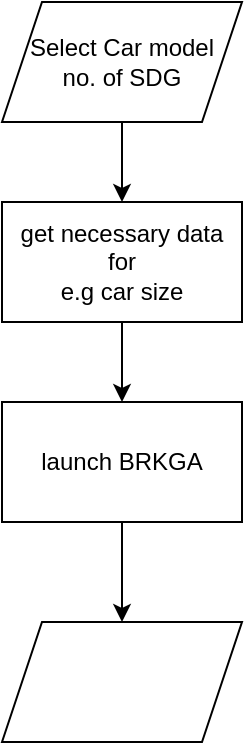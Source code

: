 <mxfile version="20.6.0" type="github" pages="4">
  <diagram id="KVGw3MA5nhpD_5aETe2L" name="Web01">
    <mxGraphModel dx="716" dy="351" grid="1" gridSize="10" guides="1" tooltips="1" connect="1" arrows="1" fold="1" page="1" pageScale="1" pageWidth="1654" pageHeight="2336" math="0" shadow="0">
      <root>
        <mxCell id="0" />
        <mxCell id="1" parent="0" />
        <mxCell id="1_3U_coJjHPhYpr11pJL-5" value="" style="edgeStyle=orthogonalEdgeStyle;rounded=0;orthogonalLoop=1;jettySize=auto;html=1;" edge="1" parent="1" source="1_3U_coJjHPhYpr11pJL-3" target="1_3U_coJjHPhYpr11pJL-4">
          <mxGeometry relative="1" as="geometry" />
        </mxCell>
        <mxCell id="1_3U_coJjHPhYpr11pJL-3" value="Select Car model&lt;br&gt;no. of SDG" style="shape=parallelogram;perimeter=parallelogramPerimeter;whiteSpace=wrap;html=1;fixedSize=1;" vertex="1" parent="1">
          <mxGeometry x="380" y="60" width="120" height="60" as="geometry" />
        </mxCell>
        <mxCell id="1_3U_coJjHPhYpr11pJL-9" value="" style="edgeStyle=orthogonalEdgeStyle;rounded=0;orthogonalLoop=1;jettySize=auto;html=1;" edge="1" parent="1" source="1_3U_coJjHPhYpr11pJL-4" target="1_3U_coJjHPhYpr11pJL-7">
          <mxGeometry relative="1" as="geometry" />
        </mxCell>
        <mxCell id="1_3U_coJjHPhYpr11pJL-4" value="get necessary data for&lt;br&gt;e.g car size" style="rounded=0;whiteSpace=wrap;html=1;" vertex="1" parent="1">
          <mxGeometry x="380" y="160" width="120" height="60" as="geometry" />
        </mxCell>
        <mxCell id="1_3U_coJjHPhYpr11pJL-10" value="" style="edgeStyle=orthogonalEdgeStyle;rounded=0;orthogonalLoop=1;jettySize=auto;html=1;" edge="1" parent="1" source="1_3U_coJjHPhYpr11pJL-7" target="1_3U_coJjHPhYpr11pJL-8">
          <mxGeometry relative="1" as="geometry" />
        </mxCell>
        <mxCell id="1_3U_coJjHPhYpr11pJL-7" value="launch BRKGA" style="rounded=0;whiteSpace=wrap;html=1;" vertex="1" parent="1">
          <mxGeometry x="380" y="260" width="120" height="60" as="geometry" />
        </mxCell>
        <mxCell id="1_3U_coJjHPhYpr11pJL-8" value="" style="shape=parallelogram;perimeter=parallelogramPerimeter;whiteSpace=wrap;html=1;fixedSize=1;" vertex="1" parent="1">
          <mxGeometry x="380" y="370" width="120" height="60" as="geometry" />
        </mxCell>
      </root>
    </mxGraphModel>
  </diagram>
  <diagram id="tjdyI6w0hLFioTKMTBFz" name="UML">
    <mxGraphModel dx="1038" dy="509" grid="1" gridSize="10" guides="1" tooltips="1" connect="1" arrows="1" fold="1" page="1" pageScale="1" pageWidth="1654" pageHeight="2336" math="0" shadow="0">
      <root>
        <mxCell id="0" />
        <mxCell id="1" parent="0" />
        <mxCell id="ymkZttFPiQcAVLi8c05M-2" style="edgeStyle=orthogonalEdgeStyle;rounded=0;orthogonalLoop=1;jettySize=auto;html=1;fontSize=17;" parent="1" source="ymkZttFPiQcAVLi8c05M-1" edge="1">
          <mxGeometry relative="1" as="geometry">
            <mxPoint x="630" y="150" as="targetPoint" />
          </mxGeometry>
        </mxCell>
        <mxCell id="ymkZttFPiQcAVLi8c05M-1" value="&lt;b&gt;&lt;font style=&quot;font-size: 17px&quot;&gt;Start&lt;/font&gt;&lt;/b&gt;" style="ellipse;whiteSpace=wrap;html=1;" parent="1" vertex="1">
          <mxGeometry x="580" y="30" width="100" height="80" as="geometry" />
        </mxCell>
        <mxCell id="BLPmgUg1dD0FdtuLCdOj-2" style="edgeStyle=orthogonalEdgeStyle;rounded=0;orthogonalLoop=1;jettySize=auto;html=1;fontSize=17;" parent="1" source="BLPmgUg1dD0FdtuLCdOj-1" edge="1">
          <mxGeometry relative="1" as="geometry">
            <mxPoint x="630" y="260" as="targetPoint" />
          </mxGeometry>
        </mxCell>
        <mxCell id="BLPmgUg1dD0FdtuLCdOj-1" value="&lt;div&gt;Check Vehicle Model&lt;/div&gt;" style="shape=parallelogram;perimeter=parallelogramPerimeter;whiteSpace=wrap;html=1;fixedSize=1;fontSize=17;" parent="1" vertex="1">
          <mxGeometry x="500" y="150" width="260" height="60" as="geometry" />
        </mxCell>
        <mxCell id="BLPmgUg1dD0FdtuLCdOj-4" style="edgeStyle=orthogonalEdgeStyle;rounded=0;orthogonalLoop=1;jettySize=auto;html=1;fontSize=17;" parent="1" source="BLPmgUg1dD0FdtuLCdOj-3" edge="1">
          <mxGeometry relative="1" as="geometry">
            <mxPoint x="630" y="470" as="targetPoint" />
          </mxGeometry>
        </mxCell>
        <mxCell id="BLPmgUg1dD0FdtuLCdOj-3" value="&lt;div&gt;Generate specs&lt;/div&gt;&lt;div&gt;&lt;br&gt;&lt;/div&gt;&lt;div&gt;e.g. Maximum height can be handled&lt;/div&gt;&lt;div&gt;&lt;div&gt;Dim. of the Trunk&lt;/div&gt;&lt;/div&gt;&lt;div&gt;Car weight&lt;/div&gt;&lt;div&gt;Battery performance curve (RPM / Torque)&lt;/div&gt;" style="rounded=0;whiteSpace=wrap;html=1;fontSize=17;" parent="1" vertex="1">
          <mxGeometry x="505" y="260" width="250" height="160" as="geometry" />
        </mxCell>
        <mxCell id="BLPmgUg1dD0FdtuLCdOj-7" style="edgeStyle=orthogonalEdgeStyle;rounded=0;orthogonalLoop=1;jettySize=auto;html=1;fontSize=17;" parent="1" source="BLPmgUg1dD0FdtuLCdOj-6" edge="1">
          <mxGeometry relative="1" as="geometry">
            <mxPoint x="630" y="580" as="targetPoint" />
          </mxGeometry>
        </mxCell>
        <mxCell id="BLPmgUg1dD0FdtuLCdOj-6" value="Select from VbS modules Database" style="shape=parallelogram;perimeter=parallelogramPerimeter;whiteSpace=wrap;html=1;fixedSize=1;fontSize=17;" parent="1" vertex="1">
          <mxGeometry x="523.75" y="470" width="212.5" height="60" as="geometry" />
        </mxCell>
        <mxCell id="FvmzdZviCj6tdNA3zdi5-5" style="edgeStyle=orthogonalEdgeStyle;rounded=0;orthogonalLoop=1;jettySize=auto;html=1;exitX=0.5;exitY=1;exitDx=0;exitDy=0;" parent="1" source="BLPmgUg1dD0FdtuLCdOj-8" edge="1">
          <mxGeometry relative="1" as="geometry">
            <mxPoint x="630" y="670" as="targetPoint" />
          </mxGeometry>
        </mxCell>
        <mxCell id="BLPmgUg1dD0FdtuLCdOj-8" value="&lt;div&gt;&lt;font color=&quot;#FF3333&quot;&gt;Calculate the total weight (compare to battery performance)&lt;br&gt;&lt;/font&gt;&lt;/div&gt;&lt;div&gt;&lt;font color=&quot;#FF3333&quot;&gt;&amp;amp; Largest dim. ?&lt;br&gt;&lt;/font&gt;&lt;/div&gt;" style="rounded=0;whiteSpace=wrap;html=1;fontSize=17;" parent="1" vertex="1">
          <mxGeometry x="495" y="580" width="270" height="60" as="geometry" />
        </mxCell>
        <mxCell id="FvmzdZviCj6tdNA3zdi5-1" value="" style="endArrow=none;dashed=1;html=1;rounded=0;" parent="1" edge="1">
          <mxGeometry width="50" height="50" relative="1" as="geometry">
            <mxPoint x="200" y="920" as="sourcePoint" />
            <mxPoint x="1080" y="920" as="targetPoint" />
          </mxGeometry>
        </mxCell>
        <mxCell id="FvmzdZviCj6tdNA3zdi5-2" value="" style="endArrow=none;dashed=1;html=1;rounded=0;" parent="1" edge="1">
          <mxGeometry width="50" height="50" relative="1" as="geometry">
            <mxPoint x="1080" y="1670" as="sourcePoint" />
            <mxPoint x="1080" y="920" as="targetPoint" />
          </mxGeometry>
        </mxCell>
        <mxCell id="FvmzdZviCj6tdNA3zdi5-3" value="" style="endArrow=none;dashed=1;html=1;rounded=0;" parent="1" edge="1">
          <mxGeometry width="50" height="50" relative="1" as="geometry">
            <mxPoint x="200" y="1670" as="sourcePoint" />
            <mxPoint x="1080" y="1670" as="targetPoint" />
          </mxGeometry>
        </mxCell>
        <mxCell id="FvmzdZviCj6tdNA3zdi5-4" value="" style="endArrow=none;dashed=1;html=1;rounded=0;" parent="1" edge="1">
          <mxGeometry width="50" height="50" relative="1" as="geometry">
            <mxPoint x="200" y="1670" as="sourcePoint" />
            <mxPoint x="200" y="920" as="targetPoint" />
          </mxGeometry>
        </mxCell>
        <mxCell id="5P1F-jVKBJmz6E3As6xX-11" style="edgeStyle=orthogonalEdgeStyle;rounded=0;orthogonalLoop=1;jettySize=auto;html=1;fontSize=15;fontColor=#FF3333;entryX=0.5;entryY=0;entryDx=0;entryDy=0;" parent="1" source="GwWraAQLC3I3wMDbU-9T-2" target="5P1F-jVKBJmz6E3As6xX-14" edge="1">
          <mxGeometry relative="1" as="geometry">
            <mxPoint x="630" y="1070" as="targetPoint" />
          </mxGeometry>
        </mxCell>
        <mxCell id="GwWraAQLC3I3wMDbU-9T-2" value="Find the common components among all modules (if possible)" style="rounded=0;whiteSpace=wrap;html=1;fontSize=17;" parent="1" vertex="1">
          <mxGeometry x="495" y="940" width="270" height="60" as="geometry" />
        </mxCell>
        <mxCell id="5P1F-jVKBJmz6E3As6xX-2" style="edgeStyle=orthogonalEdgeStyle;rounded=0;orthogonalLoop=1;jettySize=auto;html=1;fontSize=15;fontColor=#FF3333;" parent="1" source="5P1F-jVKBJmz6E3As6xX-1" target="GwWraAQLC3I3wMDbU-9T-2" edge="1">
          <mxGeometry relative="1" as="geometry" />
        </mxCell>
        <mxCell id="5P1F-jVKBJmz6E3As6xX-6" style="edgeStyle=orthogonalEdgeStyle;rounded=0;orthogonalLoop=1;jettySize=auto;html=1;fontSize=15;fontColor=#FF3333;exitX=1;exitY=0.5;exitDx=0;exitDy=0;" parent="1" source="5P1F-jVKBJmz6E3As6xX-1" target="BLPmgUg1dD0FdtuLCdOj-6" edge="1">
          <mxGeometry relative="1" as="geometry">
            <mxPoint x="870" y="520" as="targetPoint" />
            <Array as="points">
              <mxPoint x="850" y="830" />
              <mxPoint x="850" y="500" />
            </Array>
          </mxGeometry>
        </mxCell>
        <mxCell id="5P1F-jVKBJmz6E3As6xX-1" value="&lt;font style=&quot;font-size: 15px&quot;&gt;Within design limit?&lt;/font&gt;" style="rhombus;whiteSpace=wrap;html=1;fontColor=#FF3333;" parent="1" vertex="1">
          <mxGeometry x="550" y="760" width="160" height="140" as="geometry" />
        </mxCell>
        <mxCell id="5P1F-jVKBJmz6E3As6xX-7" value="No" style="text;html=1;align=center;verticalAlign=middle;resizable=0;points=[];autosize=1;strokeColor=none;fillColor=none;fontSize=15;fontColor=#FF3333;" parent="1" vertex="1">
          <mxGeometry x="706.25" y="810" width="30" height="20" as="geometry" />
        </mxCell>
        <mxCell id="5P1F-jVKBJmz6E3As6xX-8" value="Reselect" style="text;html=1;align=center;verticalAlign=middle;resizable=0;points=[];autosize=1;strokeColor=none;fillColor=none;fontSize=15;fontColor=#FF3333;" parent="1" vertex="1">
          <mxGeometry x="785" y="480" width="60" height="20" as="geometry" />
        </mxCell>
        <mxCell id="5P1F-jVKBJmz6E3As6xX-9" value="Yes" style="text;html=1;align=center;verticalAlign=middle;resizable=0;points=[];autosize=1;strokeColor=none;fillColor=none;fontSize=15;fontColor=#FF3333;" parent="1" vertex="1">
          <mxGeometry x="630" y="900" width="40" height="20" as="geometry" />
        </mxCell>
        <mxCell id="5P1F-jVKBJmz6E3As6xX-18" style="edgeStyle=orthogonalEdgeStyle;rounded=0;orthogonalLoop=1;jettySize=auto;html=1;entryX=0.5;entryY=0;entryDx=0;entryDy=0;fontSize=17;fontColor=#000000;" parent="1" source="5P1F-jVKBJmz6E3As6xX-14" target="5P1F-jVKBJmz6E3As6xX-17" edge="1">
          <mxGeometry relative="1" as="geometry" />
        </mxCell>
        <mxCell id="5P1F-jVKBJmz6E3As6xX-14" value="&lt;font style=&quot;font-size: 17px&quot;&gt;Sort from the largest to the smallest&lt;/font&gt;" style="rounded=0;whiteSpace=wrap;html=1;fontSize=15;fontColor=#000000;" parent="1" vertex="1">
          <mxGeometry x="495" y="1050" width="270" height="50" as="geometry" />
        </mxCell>
        <mxCell id="5P1F-jVKBJmz6E3As6xX-16" style="edgeStyle=orthogonalEdgeStyle;rounded=0;orthogonalLoop=1;jettySize=auto;html=1;entryX=0.5;entryY=0;entryDx=0;entryDy=0;fontSize=17;fontColor=#000000;" parent="1" source="5P1F-jVKBJmz6E3As6xX-15" target="5P1F-jVKBJmz6E3As6xX-1" edge="1">
          <mxGeometry relative="1" as="geometry" />
        </mxCell>
        <mxCell id="5P1F-jVKBJmz6E3As6xX-15" value="&lt;div&gt;Check other constrains&lt;/div&gt;&lt;div&gt;(battery vs distance)&lt;/div&gt;&lt;div&gt;in other words, enough fuel for your travel?&lt;br&gt;&lt;/div&gt;" style="rounded=0;whiteSpace=wrap;html=1;fontSize=17;" parent="1" vertex="1">
          <mxGeometry x="480" y="670" width="300" height="60" as="geometry" />
        </mxCell>
        <mxCell id="5P1F-jVKBJmz6E3As6xX-20" style="edgeStyle=orthogonalEdgeStyle;rounded=0;orthogonalLoop=1;jettySize=auto;html=1;fontSize=15;fontColor=#000000;entryX=0.5;entryY=0;entryDx=0;entryDy=0;" parent="1" source="5P1F-jVKBJmz6E3As6xX-17" target="5P1F-jVKBJmz6E3As6xX-22" edge="1">
          <mxGeometry relative="1" as="geometry">
            <mxPoint x="625" y="1240" as="targetPoint" />
          </mxGeometry>
        </mxCell>
        <mxCell id="5P1F-jVKBJmz6E3As6xX-17" value="Layers periorities" style="rounded=0;whiteSpace=wrap;html=1;fontSize=15;fontColor=#000000;" parent="1" vertex="1">
          <mxGeometry x="495" y="1140" width="270" height="60" as="geometry" />
        </mxCell>
        <mxCell id="5P1F-jVKBJmz6E3As6xX-19" value="&lt;font style=&quot;font-size: 15px&quot;&gt;Dividing the arrangement into layers.&lt;br&gt;&lt;/font&gt;&lt;div&gt;&lt;font style=&quot;font-size: 15px&quot;&gt;Some of the components may be placed on the floor, others need to be at the top if can&#39;t handle the weight&lt;/font&gt;&lt;/div&gt;&lt;div&gt;&lt;font style=&quot;font-size: 15px&quot;&gt;Also, it should be easy to access or not&lt;br&gt;&lt;/font&gt;&lt;/div&gt;" style="shape=callout;whiteSpace=wrap;html=1;perimeter=calloutPerimeter;fontSize=17;fontColor=#000000;size=40;position=0.11;base=20;position2=0;" parent="1" vertex="1">
          <mxGeometry x="780" y="1000" width="280" height="180" as="geometry" />
        </mxCell>
        <mxCell id="5P1F-jVKBJmz6E3As6xX-34" style="edgeStyle=orthogonalEdgeStyle;rounded=0;orthogonalLoop=1;jettySize=auto;html=1;entryX=0.5;entryY=0;entryDx=0;entryDy=0;fontSize=15;fontColor=#000000;" parent="1" source="5P1F-jVKBJmz6E3As6xX-22" target="5P1F-jVKBJmz6E3As6xX-23" edge="1">
          <mxGeometry relative="1" as="geometry" />
        </mxCell>
        <mxCell id="5P1F-jVKBJmz6E3As6xX-22" value="Run the arrangement algorithm" style="rounded=0;whiteSpace=wrap;html=1;fontSize=15;fontColor=#000000;" parent="1" vertex="1">
          <mxGeometry x="495" y="1240" width="270" height="60" as="geometry" />
        </mxCell>
        <mxCell id="5P1F-jVKBJmz6E3As6xX-28" style="edgeStyle=orthogonalEdgeStyle;rounded=0;orthogonalLoop=1;jettySize=auto;html=1;entryX=0.5;entryY=0;entryDx=0;entryDy=0;fontSize=15;fontColor=#000000;" parent="1" source="5P1F-jVKBJmz6E3As6xX-23" target="5P1F-jVKBJmz6E3As6xX-25" edge="1">
          <mxGeometry relative="1" as="geometry" />
        </mxCell>
        <mxCell id="5P1F-jVKBJmz6E3As6xX-23" value="While running check other constrains like:&lt;br&gt;Vehicle balance compared to CG of the car" style="rounded=0;whiteSpace=wrap;html=1;fontSize=15;fontColor=#000000;" parent="1" vertex="1">
          <mxGeometry x="495" y="1340" width="270" height="50" as="geometry" />
        </mxCell>
        <mxCell id="5P1F-jVKBJmz6E3As6xX-30" style="edgeStyle=orthogonalEdgeStyle;rounded=0;orthogonalLoop=1;jettySize=auto;html=1;exitX=0;exitY=0.5;exitDx=0;exitDy=0;fontSize=15;fontColor=#000000;entryX=0;entryY=0.5;entryDx=0;entryDy=0;" parent="1" source="5P1F-jVKBJmz6E3As6xX-25" target="5P1F-jVKBJmz6E3As6xX-22" edge="1">
          <mxGeometry relative="1" as="geometry">
            <mxPoint x="440" y="1280" as="targetPoint" />
            <Array as="points">
              <mxPoint x="430" y="1490" />
              <mxPoint x="430" y="1270" />
            </Array>
          </mxGeometry>
        </mxCell>
        <mxCell id="5P1F-jVKBJmz6E3As6xX-36" style="edgeStyle=orthogonalEdgeStyle;rounded=0;orthogonalLoop=1;jettySize=auto;html=1;entryX=0.5;entryY=0;entryDx=0;entryDy=0;fontSize=15;fontColor=#000000;" parent="1" source="5P1F-jVKBJmz6E3As6xX-25" edge="1">
          <mxGeometry relative="1" as="geometry">
            <mxPoint x="630" y="1560" as="targetPoint" />
          </mxGeometry>
        </mxCell>
        <mxCell id="5P1F-jVKBJmz6E3As6xX-25" value="Good balance" style="rhombus;whiteSpace=wrap;html=1;fontSize=15;fontColor=#000000;" parent="1" vertex="1">
          <mxGeometry x="575" y="1450" width="110" height="80" as="geometry" />
        </mxCell>
        <mxCell id="5P1F-jVKBJmz6E3As6xX-29" value="Yes" style="text;html=1;align=center;verticalAlign=middle;resizable=0;points=[];autosize=1;strokeColor=none;fillColor=none;fontSize=15;fontColor=#000000;" parent="1" vertex="1">
          <mxGeometry x="630" y="1530" width="40" height="20" as="geometry" />
        </mxCell>
        <mxCell id="5P1F-jVKBJmz6E3As6xX-31" value="No" style="text;html=1;align=center;verticalAlign=middle;resizable=0;points=[];autosize=1;strokeColor=none;fillColor=none;fontSize=15;fontColor=#000000;" parent="1" vertex="1">
          <mxGeometry x="523.75" y="1460" width="30" height="20" as="geometry" />
        </mxCell>
        <mxCell id="5P1F-jVKBJmz6E3As6xX-33" value="&lt;div&gt;position not valid&lt;/div&gt;&lt;div&gt;find a different position&lt;br&gt;&lt;/div&gt;" style="text;html=1;align=center;verticalAlign=middle;resizable=0;points=[];autosize=1;strokeColor=none;fillColor=none;fontSize=15;fontColor=#000000;" parent="1" vertex="1">
          <mxGeometry x="280" y="1330" width="140" height="40" as="geometry" />
        </mxCell>
        <mxCell id="5P1F-jVKBJmz6E3As6xX-43" style="edgeStyle=orthogonalEdgeStyle;rounded=0;orthogonalLoop=1;jettySize=auto;html=1;entryX=0.5;entryY=0;entryDx=0;entryDy=0;fontSize=15;fontColor=#000000;" parent="1" source="5P1F-jVKBJmz6E3As6xX-39" target="5P1F-jVKBJmz6E3As6xX-42" edge="1">
          <mxGeometry relative="1" as="geometry" />
        </mxCell>
        <mxCell id="5P1F-jVKBJmz6E3As6xX-39" value="Any Components left?" style="rhombus;whiteSpace=wrap;html=1;fontSize=15;fontColor=#000000;" parent="1" vertex="1">
          <mxGeometry x="560" y="1557.5" width="140" height="95" as="geometry" />
        </mxCell>
        <mxCell id="5P1F-jVKBJmz6E3As6xX-40" value="Yes" style="text;html=1;align=center;verticalAlign=middle;resizable=0;points=[];autosize=1;strokeColor=none;fillColor=none;fontSize=15;fontColor=#000000;" parent="1" vertex="1">
          <mxGeometry x="505" y="1580" width="40" height="20" as="geometry" />
        </mxCell>
        <mxCell id="5P1F-jVKBJmz6E3As6xX-45" style="edgeStyle=orthogonalEdgeStyle;rounded=0;orthogonalLoop=1;jettySize=auto;html=1;fontSize=15;fontColor=#000000;" parent="1" source="5P1F-jVKBJmz6E3As6xX-42" edge="1">
          <mxGeometry relative="1" as="geometry">
            <mxPoint x="450" y="1270" as="targetPoint" />
            <Array as="points">
              <mxPoint x="450" y="1705" />
              <mxPoint x="450" y="1490" />
            </Array>
          </mxGeometry>
        </mxCell>
        <mxCell id="5P1F-jVKBJmz6E3As6xX-42" value="Visualization of the distributed boxes" style="rounded=0;whiteSpace=wrap;html=1;fontSize=15;fontColor=#000000;" parent="1" vertex="1">
          <mxGeometry x="495" y="1690" width="270" height="50" as="geometry" />
        </mxCell>
        <mxCell id="5P1F-jVKBJmz6E3As6xX-44" value="continue to distribute the rest" style="text;html=1;align=center;verticalAlign=middle;resizable=0;points=[];autosize=1;strokeColor=none;fillColor=none;fontSize=15;fontColor=#000000;" parent="1" vertex="1">
          <mxGeometry x="270" y="1620" width="170" height="20" as="geometry" />
        </mxCell>
        <mxCell id="5P1F-jVKBJmz6E3As6xX-46" value="No" style="text;html=1;align=center;verticalAlign=middle;resizable=0;points=[];autosize=1;strokeColor=none;fillColor=none;fontSize=15;fontColor=#000000;" parent="1" vertex="1">
          <mxGeometry x="640" y="1650" width="30" height="20" as="geometry" />
        </mxCell>
        <mxCell id="5P1F-jVKBJmz6E3As6xX-47" value="&lt;div style=&quot;font-size: 17px&quot;&gt;&lt;font style=&quot;font-size: 17px&quot;&gt;&lt;b&gt;The following diagram is about how the components could be placed within ONE vehicle&lt;/b&gt;&lt;/font&gt;&lt;/div&gt;&lt;div style=&quot;font-size: 17px&quot;&gt;&lt;font style=&quot;font-size: 17px&quot;&gt;&lt;b&gt;I think if we need to optimize different parameters like:&lt;/b&gt;&lt;/font&gt;&lt;/div&gt;&lt;div style=&quot;font-size: 17px&quot;&gt;&lt;font style=&quot;font-size: 17px&quot;&gt;&lt;b&gt;- minimal no. of vehicles vs VbS modules&lt;/b&gt;&lt;/font&gt;&lt;/div&gt;&lt;div style=&quot;font-size: 17px&quot;&gt;&lt;font style=&quot;font-size: 17px&quot;&gt;&lt;b&gt;- cost function of each equipment compared to the needs of the entire rural region&lt;/b&gt;&lt;/font&gt;&lt;/div&gt;&lt;div style=&quot;font-size: 17px&quot;&gt;&lt;font style=&quot;font-size: 17px&quot;&gt;&lt;b&gt;&lt;br&gt;In that case, we need a separate algorithm to figure out the results for the bigger picture and it will take its results from the current algorithm for each vehicle&lt;br&gt;&lt;/b&gt;&lt;/font&gt;&lt;/div&gt;" style="shape=callout;whiteSpace=wrap;html=1;perimeter=calloutPerimeter;fontSize=15;fontColor=#000000;" parent="1" vertex="1">
          <mxGeometry x="920" y="50" width="610" height="220" as="geometry" />
        </mxCell>
      </root>
    </mxGraphModel>
  </diagram>
  <diagram id="rjClvxTZDQUNRr1vejGJ" name="Optimization Algorithm">
    <mxGraphModel dx="1038" dy="509" grid="1" gridSize="10" guides="1" tooltips="1" connect="1" arrows="1" fold="1" page="1" pageScale="1" pageWidth="1654" pageHeight="1169" math="0" shadow="0">
      <root>
        <mxCell id="0" />
        <mxCell id="1" parent="0" />
        <mxCell id="S8AWVA7TtjHDBbPfj8Qo-3" value="Individual" style="swimlane;fontStyle=1;align=center;verticalAlign=top;childLayout=stackLayout;horizontal=1;startSize=26;horizontalStack=0;resizeParent=1;resizeParentMax=0;resizeLast=0;collapsible=1;marginBottom=0;fontSize=17;" parent="1" vertex="1">
          <mxGeometry x="200" y="90" width="170" height="192" as="geometry" />
        </mxCell>
        <mxCell id="S8AWVA7TtjHDBbPfj8Qo-4" value="." style="text;strokeColor=none;fillColor=none;align=left;verticalAlign=top;spacingLeft=4;spacingRight=4;overflow=hidden;rotatable=0;points=[[0,0.5],[1,0.5]];portConstraint=eastwest;fontSize=17;" parent="S8AWVA7TtjHDBbPfj8Qo-3" vertex="1">
          <mxGeometry y="26" width="170" height="24" as="geometry" />
        </mxCell>
        <mxCell id="S8AWVA7TtjHDBbPfj8Qo-5" value="" style="line;strokeWidth=1;fillColor=none;align=left;verticalAlign=middle;spacingTop=-1;spacingLeft=3;spacingRight=3;rotatable=0;labelPosition=right;points=[];portConstraint=eastwest;fontSize=17;" parent="S8AWVA7TtjHDBbPfj8Qo-3" vertex="1">
          <mxGeometry y="50" width="170" height="8" as="geometry" />
        </mxCell>
        <mxCell id="S8AWVA7TtjHDBbPfj8Qo-6" value="Individual()&#xa;getFitness() : double&#xa;evaluate() : double&#xa;isIdeal(): boolean&#xa;compareTo() : int&#xa;clone() L Individual&#xa; " style="text;strokeColor=none;fillColor=none;align=left;verticalAlign=top;spacingLeft=4;spacingRight=4;overflow=hidden;rotatable=0;points=[[0,0.5],[1,0.5]];portConstraint=eastwest;fontSize=17;" parent="S8AWVA7TtjHDBbPfj8Qo-3" vertex="1">
          <mxGeometry y="58" width="170" height="134" as="geometry" />
        </mxCell>
        <mxCell id="S8AWVA7TtjHDBbPfj8Qo-15" style="edgeStyle=orthogonalEdgeStyle;rounded=0;orthogonalLoop=1;jettySize=auto;html=1;entryX=0.5;entryY=1;entryDx=0;entryDy=0;entryPerimeter=0;fontSize=17;" parent="1" source="S8AWVA7TtjHDBbPfj8Qo-11" target="S8AWVA7TtjHDBbPfj8Qo-6" edge="1">
          <mxGeometry relative="1" as="geometry" />
        </mxCell>
        <mxCell id="S8AWVA7TtjHDBbPfj8Qo-11" value="SubsetSumIndividual" style="swimlane;fontStyle=1;align=center;verticalAlign=top;childLayout=stackLayout;horizontal=1;startSize=26;horizontalStack=0;resizeParent=1;resizeParentMax=0;resizeLast=0;collapsible=1;marginBottom=0;fontSize=17;" parent="1" vertex="1">
          <mxGeometry x="125" y="340" width="320" height="192" as="geometry" />
        </mxCell>
        <mxCell id="S8AWVA7TtjHDBbPfj8Qo-12" value="." style="text;strokeColor=none;fillColor=none;align=left;verticalAlign=top;spacingLeft=4;spacingRight=4;overflow=hidden;rotatable=0;points=[[0,0.5],[1,0.5]];portConstraint=eastwest;fontSize=17;" parent="S8AWVA7TtjHDBbPfj8Qo-11" vertex="1">
          <mxGeometry y="26" width="320" height="24" as="geometry" />
        </mxCell>
        <mxCell id="S8AWVA7TtjHDBbPfj8Qo-13" value="" style="line;strokeWidth=1;fillColor=none;align=left;verticalAlign=middle;spacingTop=-1;spacingLeft=3;spacingRight=3;rotatable=0;labelPosition=right;points=[];portConstraint=eastwest;fontSize=17;" parent="S8AWVA7TtjHDBbPfj8Qo-11" vertex="1">
          <mxGeometry y="50" width="320" height="8" as="geometry" />
        </mxCell>
        <mxCell id="S8AWVA7TtjHDBbPfj8Qo-14" value="SubsetSumIndividual(values : int[],sum : int)&#xa;&#xa;clone() : SubsetSumIndividualevaluate() : double&#xa;mutate() : Individual&#xa;crossover(other : Individual) : Individual&#xa;toString() : toString&#xa;" style="text;strokeColor=none;fillColor=none;align=left;verticalAlign=top;spacingLeft=4;spacingRight=4;overflow=hidden;rotatable=0;points=[[0,0.5],[1,0.5]];portConstraint=eastwest;fontSize=17;" parent="S8AWVA7TtjHDBbPfj8Qo-11" vertex="1">
          <mxGeometry y="58" width="320" height="134" as="geometry" />
        </mxCell>
        <mxCell id="4BdKqrBw1-vRmD4gOcu4-1" value="Evolution" style="swimlane;fontStyle=1;align=center;verticalAlign=top;childLayout=stackLayout;horizontal=1;startSize=26;horizontalStack=0;resizeParent=1;resizeParentMax=0;resizeLast=0;collapsible=1;marginBottom=0;fontSize=17;" parent="1" vertex="1">
          <mxGeometry x="95" y="700" width="380" height="130" as="geometry" />
        </mxCell>
        <mxCell id="4BdKqrBw1-vRmD4gOcu4-2" value="." style="text;strokeColor=none;fillColor=none;align=left;verticalAlign=top;spacingLeft=4;spacingRight=4;overflow=hidden;rotatable=0;points=[[0,0.5],[1,0.5]];portConstraint=eastwest;fontSize=17;" parent="4BdKqrBw1-vRmD4gOcu4-1" vertex="1">
          <mxGeometry y="26" width="380" height="24" as="geometry" />
        </mxCell>
        <mxCell id="4BdKqrBw1-vRmD4gOcu4-3" value="" style="line;strokeWidth=1;fillColor=none;align=left;verticalAlign=middle;spacingTop=-1;spacingLeft=3;spacingRight=3;rotatable=0;labelPosition=right;points=[];portConstraint=eastwest;fontSize=17;" parent="4BdKqrBw1-vRmD4gOcu4-1" vertex="1">
          <mxGeometry y="50" width="380" height="8" as="geometry" />
        </mxCell>
        <mxCell id="4BdKqrBw1-vRmD4gOcu4-4" value="Evolution(Population : Population,maxGeneration : int)&#xa;getBest() : Individual&#xa;evolve() : void" style="text;strokeColor=none;fillColor=none;align=left;verticalAlign=top;spacingLeft=4;spacingRight=4;overflow=hidden;rotatable=0;points=[[0,0.5],[1,0.5]];portConstraint=eastwest;fontSize=17;" parent="4BdKqrBw1-vRmD4gOcu4-1" vertex="1">
          <mxGeometry y="58" width="380" height="72" as="geometry" />
        </mxCell>
        <mxCell id="B-E20jQY4DjkDkfLkcDR-5" style="edgeStyle=orthogonalEdgeStyle;rounded=0;orthogonalLoop=1;jettySize=auto;html=1;entryX=0.5;entryY=1;entryDx=0;entryDy=0;" parent="1" source="4BdKqrBw1-vRmD4gOcu4-5" target="4BdKqrBw1-vRmD4gOcu4-1" edge="1">
          <mxGeometry relative="1" as="geometry" />
        </mxCell>
        <mxCell id="4BdKqrBw1-vRmD4gOcu4-5" value="SubsetSumEvolution" style="swimlane;fontStyle=1;align=center;verticalAlign=top;childLayout=stackLayout;horizontal=1;startSize=26;horizontalStack=0;resizeParent=1;resizeParentMax=0;resizeLast=0;collapsible=1;marginBottom=0;fontSize=17;" parent="1" vertex="1">
          <mxGeometry x="95" y="880" width="380" height="130" as="geometry" />
        </mxCell>
        <mxCell id="4BdKqrBw1-vRmD4gOcu4-6" value="." style="text;strokeColor=none;fillColor=none;align=left;verticalAlign=top;spacingLeft=4;spacingRight=4;overflow=hidden;rotatable=0;points=[[0,0.5],[1,0.5]];portConstraint=eastwest;fontSize=17;" parent="4BdKqrBw1-vRmD4gOcu4-5" vertex="1">
          <mxGeometry y="26" width="380" height="24" as="geometry" />
        </mxCell>
        <mxCell id="4BdKqrBw1-vRmD4gOcu4-7" value="" style="line;strokeWidth=1;fillColor=none;align=left;verticalAlign=middle;spacingTop=-1;spacingLeft=3;spacingRight=3;rotatable=0;labelPosition=right;points=[];portConstraint=eastwest;fontSize=17;" parent="4BdKqrBw1-vRmD4gOcu4-5" vertex="1">
          <mxGeometry y="50" width="380" height="8" as="geometry" />
        </mxCell>
        <mxCell id="4BdKqrBw1-vRmD4gOcu4-8" value="SubsetSumEvolution" style="text;strokeColor=none;fillColor=none;align=left;verticalAlign=top;spacingLeft=4;spacingRight=4;overflow=hidden;rotatable=0;points=[[0,0.5],[1,0.5]];portConstraint=eastwest;fontSize=17;" parent="4BdKqrBw1-vRmD4gOcu4-5" vertex="1">
          <mxGeometry y="58" width="380" height="72" as="geometry" />
        </mxCell>
        <mxCell id="B-E20jQY4DjkDkfLkcDR-1" value="Population" style="swimlane;fontStyle=1;align=center;verticalAlign=top;childLayout=stackLayout;horizontal=1;startSize=26;horizontalStack=0;resizeParent=1;resizeParentMax=0;resizeLast=0;collapsible=1;marginBottom=0;fontSize=17;" parent="1" vertex="1">
          <mxGeometry x="95" y="550" width="380" height="130" as="geometry" />
        </mxCell>
        <mxCell id="B-E20jQY4DjkDkfLkcDR-2" value="." style="text;strokeColor=none;fillColor=none;align=left;verticalAlign=top;spacingLeft=4;spacingRight=4;overflow=hidden;rotatable=0;points=[[0,0.5],[1,0.5]];portConstraint=eastwest;fontSize=17;" parent="B-E20jQY4DjkDkfLkcDR-1" vertex="1">
          <mxGeometry y="26" width="380" height="24" as="geometry" />
        </mxCell>
        <mxCell id="B-E20jQY4DjkDkfLkcDR-3" value="" style="line;strokeWidth=1;fillColor=none;align=left;verticalAlign=middle;spacingTop=-1;spacingLeft=3;spacingRight=3;rotatable=0;labelPosition=right;points=[];portConstraint=eastwest;fontSize=17;" parent="B-E20jQY4DjkDkfLkcDR-1" vertex="1">
          <mxGeometry y="50" width="380" height="8" as="geometry" />
        </mxCell>
        <mxCell id="B-E20jQY4DjkDkfLkcDR-4" value="Population(size : int,          selection : Selection)&#xa;getBest() : Individual&#xa;nextGeneration() : void&#xa;" style="text;strokeColor=none;fillColor=none;align=left;verticalAlign=top;spacingLeft=4;spacingRight=4;overflow=hidden;rotatable=0;points=[[0,0.5],[1,0.5]];portConstraint=eastwest;fontSize=17;" parent="B-E20jQY4DjkDkfLkcDR-1" vertex="1">
          <mxGeometry y="58" width="380" height="72" as="geometry" />
        </mxCell>
        <mxCell id="B-E20jQY4DjkDkfLkcDR-6" value="VbS modules" style="swimlane;fontStyle=1;align=center;verticalAlign=top;childLayout=stackLayout;horizontal=1;startSize=26;horizontalStack=0;resizeParent=1;resizeParentMax=0;resizeLast=0;collapsible=1;marginBottom=0;fontSize=17;" parent="1" vertex="1">
          <mxGeometry x="750" y="550" width="260" height="110" as="geometry" />
        </mxCell>
        <mxCell id="B-E20jQY4DjkDkfLkcDR-7" value="." style="text;strokeColor=none;fillColor=none;align=left;verticalAlign=top;spacingLeft=4;spacingRight=4;overflow=hidden;rotatable=0;points=[[0,0.5],[1,0.5]];portConstraint=eastwest;fontSize=17;" parent="B-E20jQY4DjkDkfLkcDR-6" vertex="1">
          <mxGeometry y="26" width="260" height="24" as="geometry" />
        </mxCell>
        <mxCell id="B-E20jQY4DjkDkfLkcDR-8" value="" style="line;strokeWidth=1;fillColor=none;align=left;verticalAlign=middle;spacingTop=-1;spacingLeft=3;spacingRight=3;rotatable=0;labelPosition=right;points=[];portConstraint=eastwest;fontSize=17;" parent="B-E20jQY4DjkDkfLkcDR-6" vertex="1">
          <mxGeometry y="50" width="260" height="8" as="geometry" />
        </mxCell>
        <mxCell id="B-E20jQY4DjkDkfLkcDR-9" value="VbSmodule()" style="text;strokeColor=none;fillColor=none;align=left;verticalAlign=top;spacingLeft=4;spacingRight=4;overflow=hidden;rotatable=0;points=[[0,0.5],[1,0.5]];portConstraint=eastwest;fontSize=17;" parent="B-E20jQY4DjkDkfLkcDR-6" vertex="1">
          <mxGeometry y="58" width="260" height="52" as="geometry" />
        </mxCell>
        <mxCell id="B-E20jQY4DjkDkfLkcDR-10" value="Main GUI" style="swimlane;fontStyle=1;align=center;verticalAlign=top;childLayout=stackLayout;horizontal=1;startSize=26;horizontalStack=0;resizeParent=1;resizeParentMax=0;resizeLast=0;collapsible=1;marginBottom=0;fontSize=17;" parent="1" vertex="1">
          <mxGeometry x="750" y="370" width="260" height="110" as="geometry" />
        </mxCell>
        <mxCell id="B-E20jQY4DjkDkfLkcDR-11" value="Selection" style="text;strokeColor=none;fillColor=none;align=left;verticalAlign=top;spacingLeft=4;spacingRight=4;overflow=hidden;rotatable=0;points=[[0,0.5],[1,0.5]];portConstraint=eastwest;fontSize=17;" parent="B-E20jQY4DjkDkfLkcDR-10" vertex="1">
          <mxGeometry y="26" width="260" height="24" as="geometry" />
        </mxCell>
        <mxCell id="B-E20jQY4DjkDkfLkcDR-12" value="" style="line;strokeWidth=1;fillColor=none;align=left;verticalAlign=middle;spacingTop=-1;spacingLeft=3;spacingRight=3;rotatable=0;labelPosition=right;points=[];portConstraint=eastwest;fontSize=17;" parent="B-E20jQY4DjkDkfLkcDR-10" vertex="1">
          <mxGeometry y="50" width="260" height="8" as="geometry" />
        </mxCell>
        <mxCell id="B-E20jQY4DjkDkfLkcDR-13" value="reproduce(pop : Individual[]) : Individual" style="text;strokeColor=none;fillColor=none;align=left;verticalAlign=top;spacingLeft=4;spacingRight=4;overflow=hidden;rotatable=0;points=[[0,0.5],[1,0.5]];portConstraint=eastwest;fontSize=17;" parent="B-E20jQY4DjkDkfLkcDR-10" vertex="1">
          <mxGeometry y="58" width="260" height="52" as="geometry" />
        </mxCell>
      </root>
    </mxGraphModel>
  </diagram>
  <diagram name="UML V2.0" id="CSRPr6KKTtxTtWu-1TOr">
    <mxGraphModel dx="1038" dy="509" grid="1" gridSize="10" guides="1" tooltips="1" connect="1" arrows="1" fold="1" page="1" pageScale="1" pageWidth="1654" pageHeight="2336" math="0" shadow="0">
      <root>
        <mxCell id="kPrue-aqu6YARFAIIuDR-0" />
        <mxCell id="kPrue-aqu6YARFAIIuDR-1" parent="kPrue-aqu6YARFAIIuDR-0" />
        <mxCell id="kPrue-aqu6YARFAIIuDR-2" style="edgeStyle=orthogonalEdgeStyle;rounded=0;orthogonalLoop=1;jettySize=auto;html=1;fontSize=17;" parent="kPrue-aqu6YARFAIIuDR-1" source="kPrue-aqu6YARFAIIuDR-3" edge="1">
          <mxGeometry relative="1" as="geometry">
            <mxPoint x="630" y="130" as="targetPoint" />
          </mxGeometry>
        </mxCell>
        <mxCell id="kPrue-aqu6YARFAIIuDR-3" value="&lt;b&gt;&lt;font style=&quot;font-size: 17px&quot;&gt;Start&lt;/font&gt;&lt;/b&gt;" style="ellipse;whiteSpace=wrap;html=1;" parent="kPrue-aqu6YARFAIIuDR-1" vertex="1">
          <mxGeometry x="580" y="30" width="100" height="80" as="geometry" />
        </mxCell>
        <mxCell id="kPrue-aqu6YARFAIIuDR-4" style="edgeStyle=orthogonalEdgeStyle;rounded=0;orthogonalLoop=1;jettySize=auto;html=1;fontSize=17;" parent="kPrue-aqu6YARFAIIuDR-1" source="kPrue-aqu6YARFAIIuDR-5" edge="1">
          <mxGeometry relative="1" as="geometry">
            <mxPoint x="630" y="220" as="targetPoint" />
          </mxGeometry>
        </mxCell>
        <mxCell id="kPrue-aqu6YARFAIIuDR-5" value="&lt;div&gt;No. of SU required&lt;/div&gt;&lt;div&gt;Vehicle model&lt;br&gt;&lt;/div&gt;" style="shape=parallelogram;perimeter=parallelogramPerimeter;whiteSpace=wrap;html=1;fixedSize=1;fontSize=17;" parent="kPrue-aqu6YARFAIIuDR-1" vertex="1">
          <mxGeometry x="500" y="130" width="260" height="60" as="geometry" />
        </mxCell>
        <mxCell id="xVQV_wOtRBcsPGWBnSDV-0" style="edgeStyle=orthogonalEdgeStyle;rounded=0;orthogonalLoop=1;jettySize=auto;html=1;entryX=0.5;entryY=0;entryDx=0;entryDy=0;" parent="kPrue-aqu6YARFAIIuDR-1" source="kPrue-aqu6YARFAIIuDR-7" target="kPrue-aqu6YARFAIIuDR-11" edge="1">
          <mxGeometry relative="1" as="geometry" />
        </mxCell>
        <mxCell id="kPrue-aqu6YARFAIIuDR-7" value="&lt;div align=&quot;left&quot;&gt;- Generate components per SU&lt;br&gt;&lt;/div&gt;&lt;div align=&quot;left&quot;&gt;- Vehicle Dim. and constrains (Vol. / max weight / max energy)&lt;br&gt;&lt;/div&gt;" style="rounded=0;whiteSpace=wrap;html=1;fontSize=17;align=left;" parent="kPrue-aqu6YARFAIIuDR-1" vertex="1">
          <mxGeometry x="500" y="220" width="260" height="100" as="geometry" />
        </mxCell>
        <mxCell id="xVQV_wOtRBcsPGWBnSDV-2" style="edgeStyle=orthogonalEdgeStyle;rounded=0;orthogonalLoop=1;jettySize=auto;html=1;" parent="kPrue-aqu6YARFAIIuDR-1" source="kPrue-aqu6YARFAIIuDR-11" target="xVQV_wOtRBcsPGWBnSDV-1" edge="1">
          <mxGeometry relative="1" as="geometry" />
        </mxCell>
        <mxCell id="kPrue-aqu6YARFAIIuDR-11" value="&lt;div align=&quot;left&quot;&gt;- Check total vol. / max weight / energy consumed of SU compared to car total capacity&lt;br&gt;&lt;/div&gt;&lt;div align=&quot;left&quot;&gt;- Incompatibility between some SU&lt;br&gt;&lt;/div&gt;" style="rounded=0;whiteSpace=wrap;html=1;fontSize=17;align=left;" parent="kPrue-aqu6YARFAIIuDR-1" vertex="1">
          <mxGeometry x="500" y="350" width="260" height="100" as="geometry" />
        </mxCell>
        <mxCell id="kPrue-aqu6YARFAIIuDR-12" value="" style="endArrow=none;dashed=1;html=1;rounded=0;" parent="kPrue-aqu6YARFAIIuDR-1" edge="1">
          <mxGeometry width="50" height="50" relative="1" as="geometry">
            <mxPoint x="200" y="803" as="sourcePoint" />
            <mxPoint x="1080" y="803" as="targetPoint" />
          </mxGeometry>
        </mxCell>
        <mxCell id="kPrue-aqu6YARFAIIuDR-13" value="" style="endArrow=none;dashed=1;html=1;rounded=0;" parent="kPrue-aqu6YARFAIIuDR-1" edge="1">
          <mxGeometry width="50" height="50" relative="1" as="geometry">
            <mxPoint x="1080" y="1553" as="sourcePoint" />
            <mxPoint x="1080" y="803" as="targetPoint" />
          </mxGeometry>
        </mxCell>
        <mxCell id="kPrue-aqu6YARFAIIuDR-14" value="" style="endArrow=none;dashed=1;html=1;rounded=0;" parent="kPrue-aqu6YARFAIIuDR-1" edge="1">
          <mxGeometry width="50" height="50" relative="1" as="geometry">
            <mxPoint x="200" y="1553" as="sourcePoint" />
            <mxPoint x="1080" y="1553" as="targetPoint" />
          </mxGeometry>
        </mxCell>
        <mxCell id="kPrue-aqu6YARFAIIuDR-15" value="" style="endArrow=none;dashed=1;html=1;rounded=0;" parent="kPrue-aqu6YARFAIIuDR-1" edge="1">
          <mxGeometry width="50" height="50" relative="1" as="geometry">
            <mxPoint x="200" y="1553" as="sourcePoint" />
            <mxPoint x="200" y="803" as="targetPoint" />
          </mxGeometry>
        </mxCell>
        <mxCell id="kPrue-aqu6YARFAIIuDR-30" value="" style="shape=callout;whiteSpace=wrap;html=1;perimeter=calloutPerimeter;fontSize=17;fontColor=#000000;size=40;position=0.11;base=20;position2=0;" parent="kPrue-aqu6YARFAIIuDR-1" vertex="1">
          <mxGeometry x="1320" y="680" width="280" height="180" as="geometry" />
        </mxCell>
        <mxCell id="kPrue-aqu6YARFAIIuDR-45" value="Visualization of the distributed boxes" style="rounded=0;whiteSpace=wrap;html=1;fontSize=15;fontColor=#000000;" parent="kPrue-aqu6YARFAIIuDR-1" vertex="1">
          <mxGeometry x="490" y="1600" width="270" height="50" as="geometry" />
        </mxCell>
        <mxCell id="xVQV_wOtRBcsPGWBnSDV-3" style="edgeStyle=orthogonalEdgeStyle;rounded=0;orthogonalLoop=1;jettySize=auto;html=1;entryX=0.5;entryY=0;entryDx=0;entryDy=0;" parent="kPrue-aqu6YARFAIIuDR-1" source="xVQV_wOtRBcsPGWBnSDV-1" edge="1">
          <mxGeometry relative="1" as="geometry">
            <mxPoint x="630.0" y="670" as="targetPoint" />
          </mxGeometry>
        </mxCell>
        <mxCell id="xVQV_wOtRBcsPGWBnSDV-7" style="edgeStyle=orthogonalEdgeStyle;rounded=0;orthogonalLoop=1;jettySize=auto;html=1;" parent="kPrue-aqu6YARFAIIuDR-1" source="xVQV_wOtRBcsPGWBnSDV-1" edge="1">
          <mxGeometry relative="1" as="geometry">
            <mxPoint x="400" y="250" as="targetPoint" />
          </mxGeometry>
        </mxCell>
        <mxCell id="xVQV_wOtRBcsPGWBnSDV-1" value="All Criteria fulfilled?" style="rhombus;whiteSpace=wrap;html=1;fontColor=#FF3333;" parent="kPrue-aqu6YARFAIIuDR-1" vertex="1">
          <mxGeometry x="565" y="490" width="130" height="120" as="geometry" />
        </mxCell>
        <mxCell id="xVQV_wOtRBcsPGWBnSDV-5" value="Yes" style="text;html=1;align=center;verticalAlign=middle;resizable=0;points=[];autosize=1;strokeColor=none;fillColor=none;" parent="kPrue-aqu6YARFAIIuDR-1" vertex="1">
          <mxGeometry x="635" y="620" width="30" height="20" as="geometry" />
        </mxCell>
        <mxCell id="xVQV_wOtRBcsPGWBnSDV-10" style="edgeStyle=orthogonalEdgeStyle;rounded=0;orthogonalLoop=1;jettySize=auto;html=1;" parent="kPrue-aqu6YARFAIIuDR-1" source="xVQV_wOtRBcsPGWBnSDV-6" edge="1">
          <mxGeometry relative="1" as="geometry">
            <mxPoint x="630" y="840" as="targetPoint" />
          </mxGeometry>
        </mxCell>
        <mxCell id="xVQV_wOtRBcsPGWBnSDV-6" value="&lt;div align=&quot;center&quot;&gt;Procced to the algorithm&lt;/div&gt;" style="rounded=0;whiteSpace=wrap;html=1;fontSize=17;align=center;" parent="kPrue-aqu6YARFAIIuDR-1" vertex="1">
          <mxGeometry x="500" y="670" width="260" height="60" as="geometry" />
        </mxCell>
        <mxCell id="xVQV_wOtRBcsPGWBnSDV-9" value="No" style="text;html=1;align=center;verticalAlign=middle;resizable=0;points=[];autosize=1;strokeColor=none;fillColor=none;" parent="kPrue-aqu6YARFAIIuDR-1" vertex="1">
          <mxGeometry x="520" y="530" width="30" height="20" as="geometry" />
        </mxCell>
        <mxCell id="xVQV_wOtRBcsPGWBnSDV-11" value="&lt;div align=&quot;center&quot;&gt;Find the maximum capacity per one SU&lt;br&gt;&lt;/div&gt;" style="rounded=0;whiteSpace=wrap;html=1;fontSize=17;align=center;" parent="kPrue-aqu6YARFAIIuDR-1" vertex="1">
          <mxGeometry x="500" y="840" width="260" height="60" as="geometry" />
        </mxCell>
      </root>
    </mxGraphModel>
  </diagram>
</mxfile>
